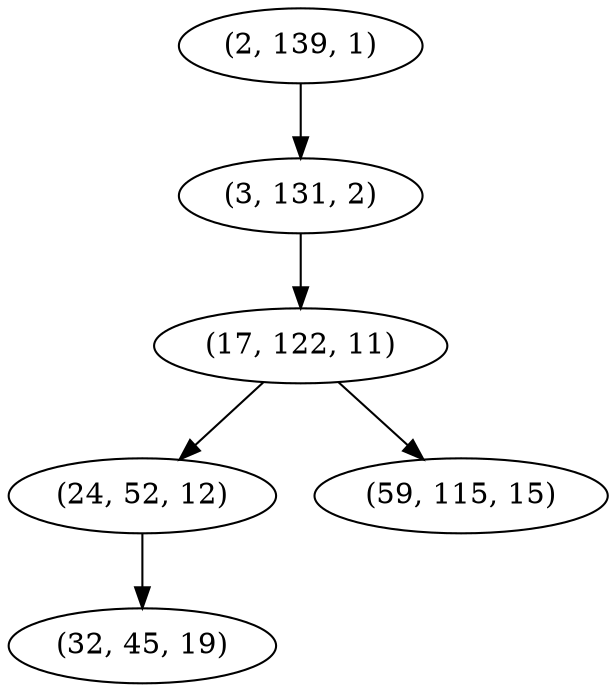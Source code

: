 digraph tree {
    "(2, 139, 1)";
    "(3, 131, 2)";
    "(17, 122, 11)";
    "(24, 52, 12)";
    "(32, 45, 19)";
    "(59, 115, 15)";
    "(2, 139, 1)" -> "(3, 131, 2)";
    "(3, 131, 2)" -> "(17, 122, 11)";
    "(17, 122, 11)" -> "(24, 52, 12)";
    "(17, 122, 11)" -> "(59, 115, 15)";
    "(24, 52, 12)" -> "(32, 45, 19)";
}
